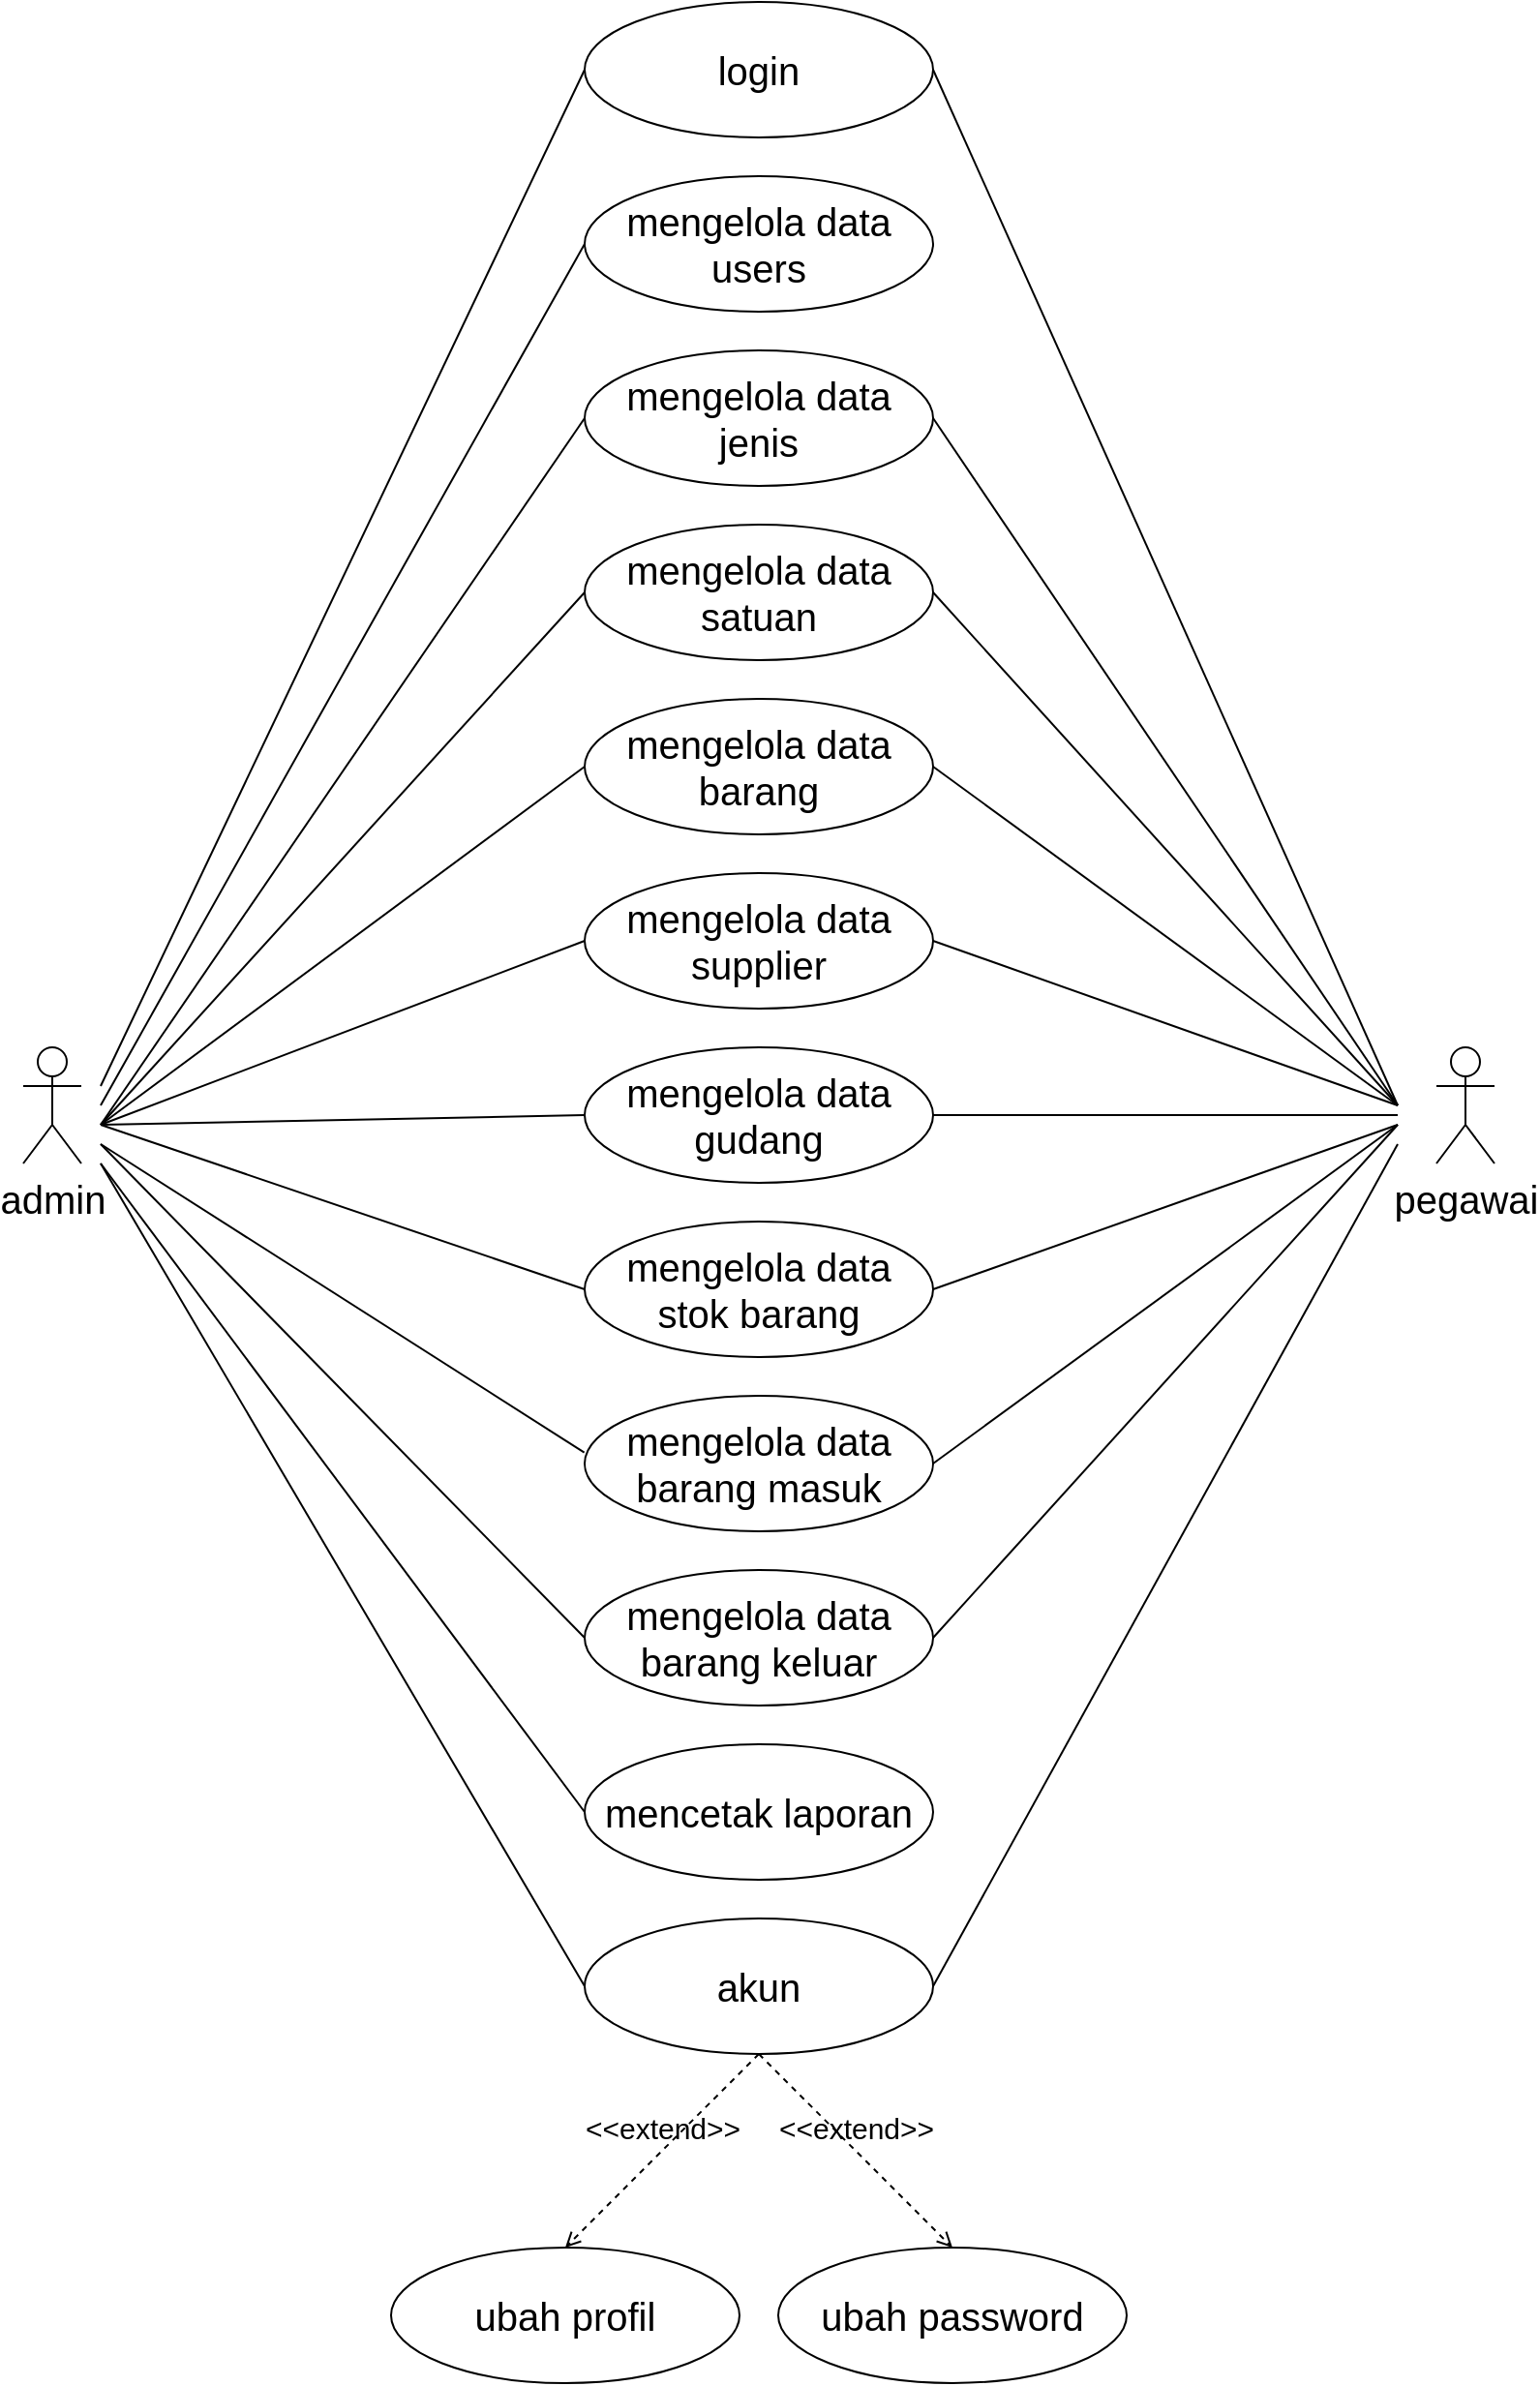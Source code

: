 <mxfile version="14.9.5" type="device"><diagram id="DT2nz7Wxf2hhpsZ-aPao" name="Page-1"><mxGraphModel dx="1019" dy="555" grid="1" gridSize="10" guides="1" tooltips="1" connect="1" arrows="1" fold="1" page="1" pageScale="1" pageWidth="850" pageHeight="1100" math="0" shadow="0"><root><mxCell id="0"/><mxCell id="1" parent="0"/><mxCell id="kQ2krfRCK3Vye57wwwtn-1" value="&lt;font style=&quot;font-size: 20px&quot;&gt;admin&lt;/font&gt;" style="shape=umlActor;verticalLabelPosition=bottom;verticalAlign=top;html=1;outlineConnect=0;" parent="1" vertex="1"><mxGeometry x="30" y="590" width="30" height="60" as="geometry"/></mxCell><mxCell id="kQ2krfRCK3Vye57wwwtn-3" value="&lt;font style=&quot;font-size: 20px&quot;&gt;pegawai&lt;/font&gt;" style="shape=umlActor;verticalLabelPosition=bottom;verticalAlign=top;html=1;outlineConnect=0;" parent="1" vertex="1"><mxGeometry x="760" y="590" width="30" height="60" as="geometry"/></mxCell><mxCell id="kQ2krfRCK3Vye57wwwtn-4" value="mengelola data users" style="ellipse;whiteSpace=wrap;html=1;fontSize=20;" parent="1" vertex="1"><mxGeometry x="320" y="140" width="180" height="70" as="geometry"/></mxCell><mxCell id="kQ2krfRCK3Vye57wwwtn-5" value="mengelola data jenis" style="ellipse;whiteSpace=wrap;html=1;fontSize=20;" parent="1" vertex="1"><mxGeometry x="320" y="230" width="180" height="70" as="geometry"/></mxCell><mxCell id="kQ2krfRCK3Vye57wwwtn-6" value="mengelola data satuan" style="ellipse;whiteSpace=wrap;html=1;fontSize=20;" parent="1" vertex="1"><mxGeometry x="320" y="320" width="180" height="70" as="geometry"/></mxCell><mxCell id="kQ2krfRCK3Vye57wwwtn-7" value="mengelola data barang" style="ellipse;whiteSpace=wrap;html=1;fontSize=20;" parent="1" vertex="1"><mxGeometry x="320" y="410" width="180" height="70" as="geometry"/></mxCell><mxCell id="kQ2krfRCK3Vye57wwwtn-8" value="mengelola data supplier" style="ellipse;whiteSpace=wrap;html=1;fontSize=20;" parent="1" vertex="1"><mxGeometry x="320" y="500" width="180" height="70" as="geometry"/></mxCell><mxCell id="kQ2krfRCK3Vye57wwwtn-9" value="mengelola data gudang" style="ellipse;whiteSpace=wrap;html=1;fontSize=20;" parent="1" vertex="1"><mxGeometry x="320" y="590" width="180" height="70" as="geometry"/></mxCell><mxCell id="kQ2krfRCK3Vye57wwwtn-10" value="mengelola data stok barang" style="ellipse;whiteSpace=wrap;html=1;fontSize=20;" parent="1" vertex="1"><mxGeometry x="320" y="680" width="180" height="70" as="geometry"/></mxCell><mxCell id="kQ2krfRCK3Vye57wwwtn-11" value="mengelola data barang masuk" style="ellipse;whiteSpace=wrap;html=1;fontSize=20;" parent="1" vertex="1"><mxGeometry x="320" y="770" width="180" height="70" as="geometry"/></mxCell><mxCell id="kQ2krfRCK3Vye57wwwtn-12" value="mengelola data barang keluar" style="ellipse;whiteSpace=wrap;html=1;fontSize=20;" parent="1" vertex="1"><mxGeometry x="320" y="860" width="180" height="70" as="geometry"/></mxCell><mxCell id="kQ2krfRCK3Vye57wwwtn-13" value="mencetak laporan" style="ellipse;whiteSpace=wrap;html=1;fontSize=20;" parent="1" vertex="1"><mxGeometry x="320" y="950" width="180" height="70" as="geometry"/></mxCell><mxCell id="kQ2krfRCK3Vye57wwwtn-14" value="akun" style="ellipse;whiteSpace=wrap;html=1;fontSize=20;" parent="1" vertex="1"><mxGeometry x="320" y="1040" width="180" height="70" as="geometry"/></mxCell><mxCell id="kQ2krfRCK3Vye57wwwtn-15" value="login" style="ellipse;whiteSpace=wrap;html=1;fontSize=20;" parent="1" vertex="1"><mxGeometry x="320" y="50" width="180" height="70" as="geometry"/></mxCell><mxCell id="kQ2krfRCK3Vye57wwwtn-16" value="ubah profil" style="ellipse;whiteSpace=wrap;html=1;fontSize=20;" parent="1" vertex="1"><mxGeometry x="220" y="1210" width="180" height="70" as="geometry"/></mxCell><mxCell id="kQ2krfRCK3Vye57wwwtn-17" value="ubah password" style="ellipse;whiteSpace=wrap;html=1;fontSize=20;" parent="1" vertex="1"><mxGeometry x="420" y="1210" width="180" height="70" as="geometry"/></mxCell><mxCell id="JZxzxz88bAuafpvNndh1-1" value="" style="endArrow=none;html=1;entryX=0;entryY=0.5;entryDx=0;entryDy=0;" parent="1" target="kQ2krfRCK3Vye57wwwtn-15" edge="1"><mxGeometry width="50" height="50" relative="1" as="geometry"><mxPoint x="70" y="610" as="sourcePoint"/><mxPoint x="580" y="460" as="targetPoint"/></mxGeometry></mxCell><mxCell id="JZxzxz88bAuafpvNndh1-2" value="" style="endArrow=none;html=1;entryX=0;entryY=0.5;entryDx=0;entryDy=0;" parent="1" target="kQ2krfRCK3Vye57wwwtn-4" edge="1"><mxGeometry width="50" height="50" relative="1" as="geometry"><mxPoint x="70" y="620" as="sourcePoint"/><mxPoint x="330.0" y="95.0" as="targetPoint"/></mxGeometry></mxCell><mxCell id="JZxzxz88bAuafpvNndh1-3" value="" style="endArrow=none;html=1;entryX=0;entryY=0.5;entryDx=0;entryDy=0;" parent="1" target="kQ2krfRCK3Vye57wwwtn-5" edge="1"><mxGeometry width="50" height="50" relative="1" as="geometry"><mxPoint x="70" y="630" as="sourcePoint"/><mxPoint x="340.0" y="105.0" as="targetPoint"/></mxGeometry></mxCell><mxCell id="JZxzxz88bAuafpvNndh1-4" value="" style="endArrow=none;html=1;entryX=0;entryY=0.5;entryDx=0;entryDy=0;" parent="1" target="kQ2krfRCK3Vye57wwwtn-6" edge="1"><mxGeometry width="50" height="50" relative="1" as="geometry"><mxPoint x="70" y="630" as="sourcePoint"/><mxPoint x="350.0" y="115.0" as="targetPoint"/></mxGeometry></mxCell><mxCell id="JZxzxz88bAuafpvNndh1-5" value="" style="endArrow=none;html=1;entryX=0;entryY=0.5;entryDx=0;entryDy=0;" parent="1" target="kQ2krfRCK3Vye57wwwtn-7" edge="1"><mxGeometry width="50" height="50" relative="1" as="geometry"><mxPoint x="70" y="630" as="sourcePoint"/><mxPoint x="330.0" y="365" as="targetPoint"/></mxGeometry></mxCell><mxCell id="JZxzxz88bAuafpvNndh1-6" value="" style="endArrow=none;html=1;entryX=0;entryY=0.5;entryDx=0;entryDy=0;" parent="1" target="kQ2krfRCK3Vye57wwwtn-8" edge="1"><mxGeometry width="50" height="50" relative="1" as="geometry"><mxPoint x="70" y="630" as="sourcePoint"/><mxPoint x="340.0" y="375" as="targetPoint"/></mxGeometry></mxCell><mxCell id="JZxzxz88bAuafpvNndh1-7" value="" style="endArrow=none;html=1;entryX=0;entryY=0.5;entryDx=0;entryDy=0;" parent="1" target="kQ2krfRCK3Vye57wwwtn-9" edge="1"><mxGeometry width="50" height="50" relative="1" as="geometry"><mxPoint x="70" y="630" as="sourcePoint"/><mxPoint x="350.0" y="385" as="targetPoint"/></mxGeometry></mxCell><mxCell id="JZxzxz88bAuafpvNndh1-8" value="" style="endArrow=none;html=1;entryX=0;entryY=0.5;entryDx=0;entryDy=0;" parent="1" target="kQ2krfRCK3Vye57wwwtn-10" edge="1"><mxGeometry width="50" height="50" relative="1" as="geometry"><mxPoint x="70" y="630" as="sourcePoint"/><mxPoint x="360.0" y="395" as="targetPoint"/></mxGeometry></mxCell><mxCell id="JZxzxz88bAuafpvNndh1-9" value="" style="endArrow=none;html=1;entryX=-0.001;entryY=0.419;entryDx=0;entryDy=0;entryPerimeter=0;" parent="1" target="kQ2krfRCK3Vye57wwwtn-11" edge="1"><mxGeometry width="50" height="50" relative="1" as="geometry"><mxPoint x="70" y="640" as="sourcePoint"/><mxPoint x="370.0" y="405" as="targetPoint"/></mxGeometry></mxCell><mxCell id="JZxzxz88bAuafpvNndh1-11" value="" style="endArrow=none;html=1;entryX=0;entryY=0.5;entryDx=0;entryDy=0;" parent="1" target="kQ2krfRCK3Vye57wwwtn-12" edge="1"><mxGeometry width="50" height="50" relative="1" as="geometry"><mxPoint x="70" y="640" as="sourcePoint"/><mxPoint x="329.82" y="809.33" as="targetPoint"/></mxGeometry></mxCell><mxCell id="JZxzxz88bAuafpvNndh1-12" value="" style="endArrow=none;html=1;entryX=0;entryY=0.5;entryDx=0;entryDy=0;" parent="1" target="kQ2krfRCK3Vye57wwwtn-13" edge="1"><mxGeometry width="50" height="50" relative="1" as="geometry"><mxPoint x="70" y="650" as="sourcePoint"/><mxPoint x="339.82" y="819.33" as="targetPoint"/></mxGeometry></mxCell><mxCell id="JZxzxz88bAuafpvNndh1-13" value="" style="endArrow=none;html=1;entryX=0;entryY=0.5;entryDx=0;entryDy=0;" parent="1" target="kQ2krfRCK3Vye57wwwtn-14" edge="1"><mxGeometry width="50" height="50" relative="1" as="geometry"><mxPoint x="70" y="650" as="sourcePoint"/><mxPoint x="330.0" y="995" as="targetPoint"/></mxGeometry></mxCell><mxCell id="JZxzxz88bAuafpvNndh1-14" value="&amp;lt;&amp;lt;extend&amp;gt;&amp;gt;" style="html=1;verticalAlign=bottom;labelBackgroundColor=none;endArrow=open;endFill=0;dashed=1;entryX=0.5;entryY=0;entryDx=0;entryDy=0;exitX=0.5;exitY=1;exitDx=0;exitDy=0;fontSize=15;" parent="1" source="kQ2krfRCK3Vye57wwwtn-14" target="kQ2krfRCK3Vye57wwwtn-16" edge="1"><mxGeometry width="160" relative="1" as="geometry"><mxPoint x="600" y="1040" as="sourcePoint"/><mxPoint x="760" y="1040" as="targetPoint"/></mxGeometry></mxCell><mxCell id="JZxzxz88bAuafpvNndh1-15" value="&lt;font style=&quot;font-size: 15px&quot;&gt;&amp;lt;&amp;lt;extend&amp;gt;&amp;gt;&lt;/font&gt;" style="html=1;verticalAlign=bottom;labelBackgroundColor=none;endArrow=open;endFill=0;dashed=1;entryX=0.5;entryY=0;entryDx=0;entryDy=0;exitX=0.5;exitY=1;exitDx=0;exitDy=0;" parent="1" source="kQ2krfRCK3Vye57wwwtn-14" target="kQ2krfRCK3Vye57wwwtn-17" edge="1"><mxGeometry width="160" relative="1" as="geometry"><mxPoint x="420" y="1120" as="sourcePoint"/><mxPoint x="320" y="1180" as="targetPoint"/></mxGeometry></mxCell><mxCell id="JZxzxz88bAuafpvNndh1-16" value="" style="endArrow=none;html=1;fontSize=15;exitX=1;exitY=0.5;exitDx=0;exitDy=0;" parent="1" source="kQ2krfRCK3Vye57wwwtn-14" edge="1"><mxGeometry width="50" height="50" relative="1" as="geometry"><mxPoint x="580" y="770" as="sourcePoint"/><mxPoint x="740" y="640" as="targetPoint"/></mxGeometry></mxCell><mxCell id="JZxzxz88bAuafpvNndh1-17" value="" style="endArrow=none;html=1;fontSize=15;exitX=1;exitY=0.5;exitDx=0;exitDy=0;" parent="1" source="kQ2krfRCK3Vye57wwwtn-12" edge="1"><mxGeometry width="50" height="50" relative="1" as="geometry"><mxPoint x="510.0" y="1085" as="sourcePoint"/><mxPoint x="740" y="630" as="targetPoint"/></mxGeometry></mxCell><mxCell id="JZxzxz88bAuafpvNndh1-18" value="" style="endArrow=none;html=1;fontSize=15;exitX=1;exitY=0.5;exitDx=0;exitDy=0;" parent="1" source="kQ2krfRCK3Vye57wwwtn-11" edge="1"><mxGeometry width="50" height="50" relative="1" as="geometry"><mxPoint x="510.0" y="905" as="sourcePoint"/><mxPoint x="740" y="630" as="targetPoint"/></mxGeometry></mxCell><mxCell id="JZxzxz88bAuafpvNndh1-19" value="" style="endArrow=none;html=1;fontSize=15;exitX=1;exitY=0.5;exitDx=0;exitDy=0;" parent="1" source="kQ2krfRCK3Vye57wwwtn-10" edge="1"><mxGeometry width="50" height="50" relative="1" as="geometry"><mxPoint x="510.0" y="815" as="sourcePoint"/><mxPoint x="740" y="630" as="targetPoint"/></mxGeometry></mxCell><mxCell id="JZxzxz88bAuafpvNndh1-20" value="" style="endArrow=none;html=1;fontSize=15;exitX=1;exitY=0.5;exitDx=0;exitDy=0;" parent="1" source="kQ2krfRCK3Vye57wwwtn-9" edge="1"><mxGeometry width="50" height="50" relative="1" as="geometry"><mxPoint x="510.0" y="725" as="sourcePoint"/><mxPoint x="740" y="625" as="targetPoint"/></mxGeometry></mxCell><mxCell id="JZxzxz88bAuafpvNndh1-21" value="" style="endArrow=none;html=1;fontSize=15;exitX=1;exitY=0.5;exitDx=0;exitDy=0;" parent="1" source="kQ2krfRCK3Vye57wwwtn-8" edge="1"><mxGeometry width="50" height="50" relative="1" as="geometry"><mxPoint x="510.0" y="635" as="sourcePoint"/><mxPoint x="740" y="620" as="targetPoint"/></mxGeometry></mxCell><mxCell id="JZxzxz88bAuafpvNndh1-22" value="" style="endArrow=none;html=1;fontSize=15;exitX=1;exitY=0.5;exitDx=0;exitDy=0;" parent="1" source="kQ2krfRCK3Vye57wwwtn-7" edge="1"><mxGeometry width="50" height="50" relative="1" as="geometry"><mxPoint x="510.0" y="545" as="sourcePoint"/><mxPoint x="740" y="620" as="targetPoint"/></mxGeometry></mxCell><mxCell id="JZxzxz88bAuafpvNndh1-23" value="" style="endArrow=none;html=1;fontSize=15;exitX=1;exitY=0.5;exitDx=0;exitDy=0;" parent="1" source="kQ2krfRCK3Vye57wwwtn-6" edge="1"><mxGeometry width="50" height="50" relative="1" as="geometry"><mxPoint x="520.0" y="555" as="sourcePoint"/><mxPoint x="740" y="620" as="targetPoint"/></mxGeometry></mxCell><mxCell id="JZxzxz88bAuafpvNndh1-24" value="" style="endArrow=none;html=1;fontSize=15;exitX=1;exitY=0.5;exitDx=0;exitDy=0;" parent="1" source="kQ2krfRCK3Vye57wwwtn-5" edge="1"><mxGeometry width="50" height="50" relative="1" as="geometry"><mxPoint x="530.0" y="565" as="sourcePoint"/><mxPoint x="740" y="620" as="targetPoint"/></mxGeometry></mxCell><mxCell id="JZxzxz88bAuafpvNndh1-25" value="" style="endArrow=none;html=1;fontSize=15;exitX=1;exitY=0.5;exitDx=0;exitDy=0;" parent="1" source="kQ2krfRCK3Vye57wwwtn-15" edge="1"><mxGeometry width="50" height="50" relative="1" as="geometry"><mxPoint x="510.0" y="275" as="sourcePoint"/><mxPoint x="740" y="620" as="targetPoint"/></mxGeometry></mxCell></root></mxGraphModel></diagram></mxfile>